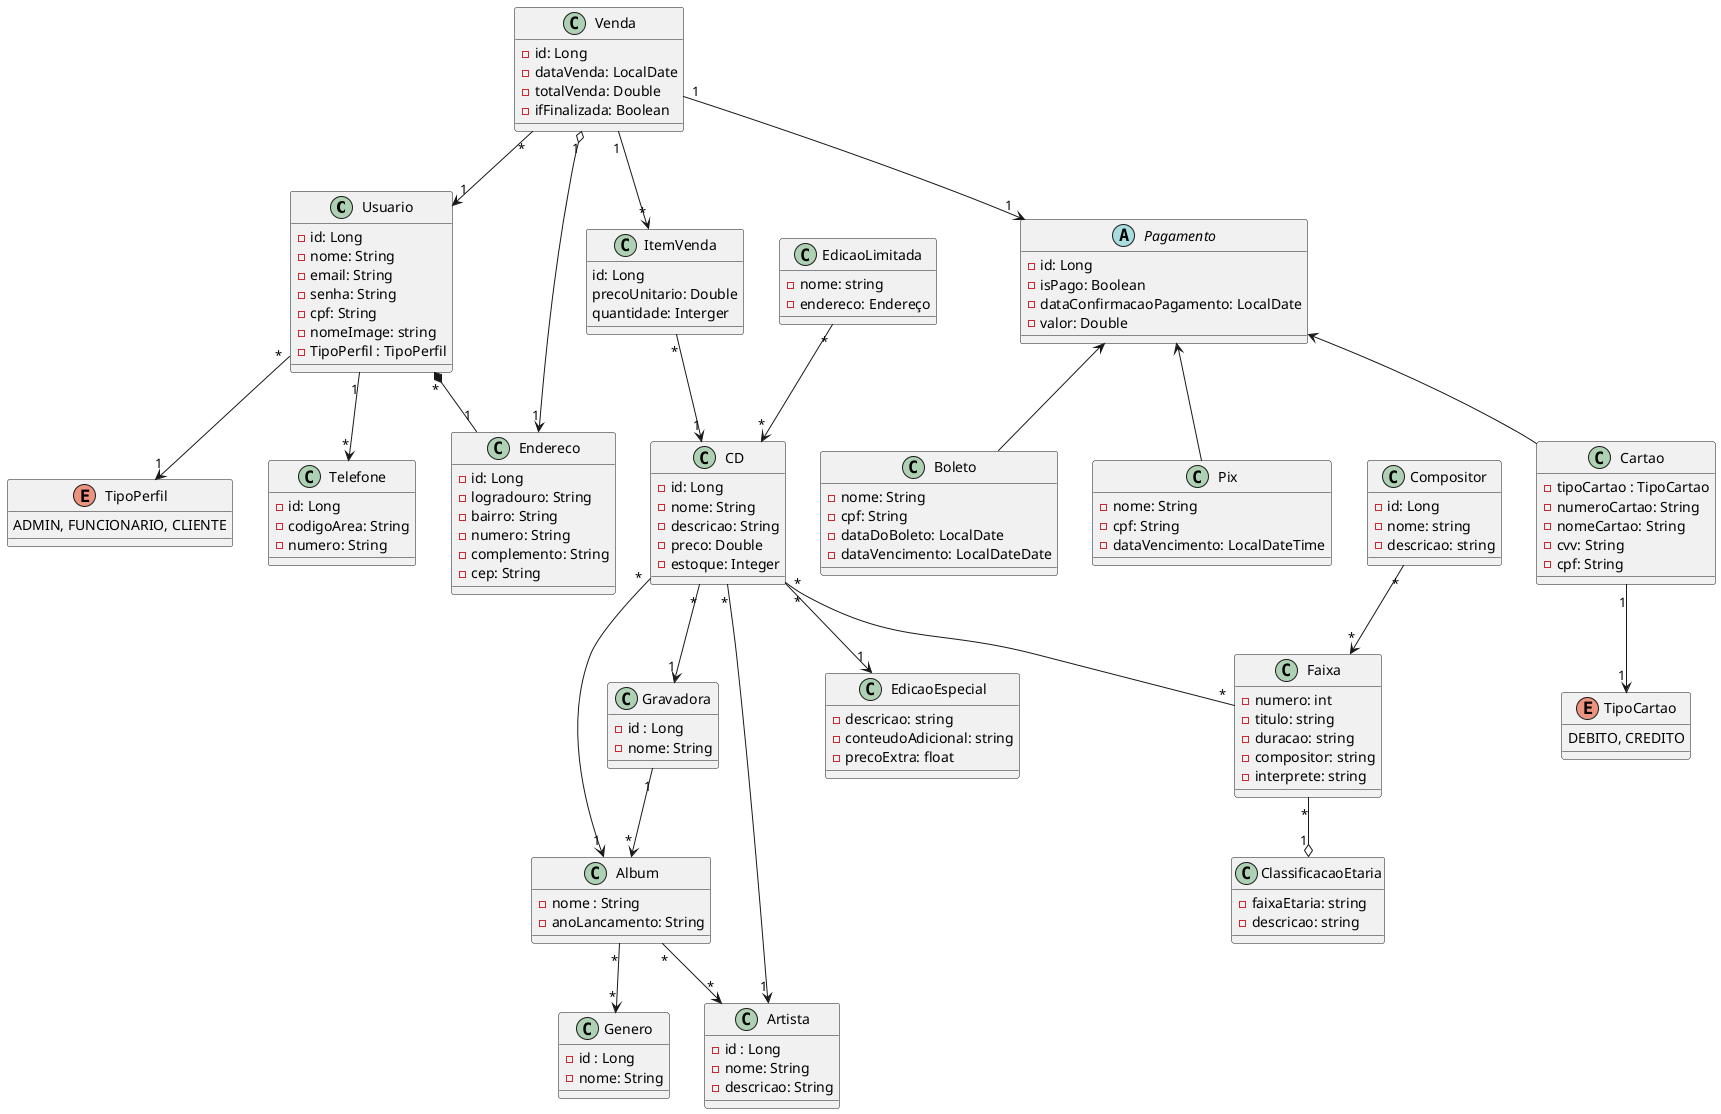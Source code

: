 @startuml

class Usuario {
       - id: Long
       - nome: String
       - email: String
       - senha: String
       - cpf: String
       - nomeImage: string
       - TipoPerfil : TipoPerfil
    }

    enum TipoPerfil{
        ADMIN, FUNCIONARIO, CLIENTE
    }


    class Album {
        - nome : String
        - anoLancamento: String
    }

    class Gravadora{
        - id : Long
        - nome: String
    }

    class Artista{
        - id : Long
        - nome: String
        - descricao: String
    }

    class Genero{
        - id : Long
        - nome: String
    }
   
    class CD {
        - id: Long
        - nome: String
        - descricao: String
        - preco: Double
        - estoque: Integer
    }

    class EdicaoLimitada {
    - nome: string
    - endereco: Endereço
}

    class EdicaoEspecial {
    - descricao: string
    - conteudoAdicional: string
    - precoExtra: float
}

    class Faixa {
    - numero: int
    - titulo: string
    - duracao: string
    - compositor: string
    - interprete: string
}

    class Compositor {
    - id: Long
    - nome: string
    - descricao: string
}
 
    class ClassificacaoEtaria {
    - faixaEtaria: string
    - descricao: string
}

    class Venda {
        - id: Long
        - dataVenda: LocalDate
        - totalVenda: Double
        - ifFinalizada: Boolean
    }

    class ItemVenda{
        id: Long
        precoUnitario: Double
        quantidade: Interger

    }

    class Telefone {
        - id: Long
        - codigoArea: String
        - numero: String
    }

    class Endereco {
        - id: Long
        - logradouro: String
        - bairro: String
        - numero: String
        - complemento: String
        - cep: String
    }

    abstract class Pagamento {
        - id: Long
        - isPago: Boolean
        - dataConfirmacaoPagamento: LocalDate
        - valor: Double
    }
   
    class Boleto {
        - nome: String
        - cpf: String
        - dataDoBoleto: LocalDate
        - dataVencimento: LocalDateDate
    }

    class Pix {
        - nome: String
        - cpf: String
        - dataVencimento: LocalDateTime
    }

    class Cartao {
        - tipoCartao : TipoCartao
        - numeroCartao: String
        - nomeCartao: String
        - cvv: String
        - cpf: String
    }

    enum TipoCartao {
        DEBITO, CREDITO
    }

    Venda "1" o--> "1" Endereco


    Venda "1" --> "*" ItemVenda

    CD "*" --> "1" Album

    Venda "*" --> "1" Usuario

    ItemVenda "*" --> "1" CD

    Usuario "*" *-- "1" Endereco

    Usuario "1" --> "*" Telefone
   
    CD "*" --> "1" Artista
   
    Album "*" --> "*" Artista

    Album "*" --> "*" Genero

    Gravadora "1" --> "*" Album

    Venda "1" --> "1" Pagamento

    Cartao "1" --> "1" TipoCartao
   
    CD "*" -- "*" Faixa

    EdicaoLimitada "*" --> "*" CD

    CD "*" --> "1" EdicaoEspecial

    Faixa "*" --o "1" ClassificacaoEtaria

    CD "*" --> "1" Gravadora

    Usuario "*" --> "1" TipoPerfil  

    Compositor "*" --> "*" Faixa

    Pagamento <-- Boleto
    Pagamento <-- Pix
    Pagamento <-- Cartao
   
 
   

@enduml